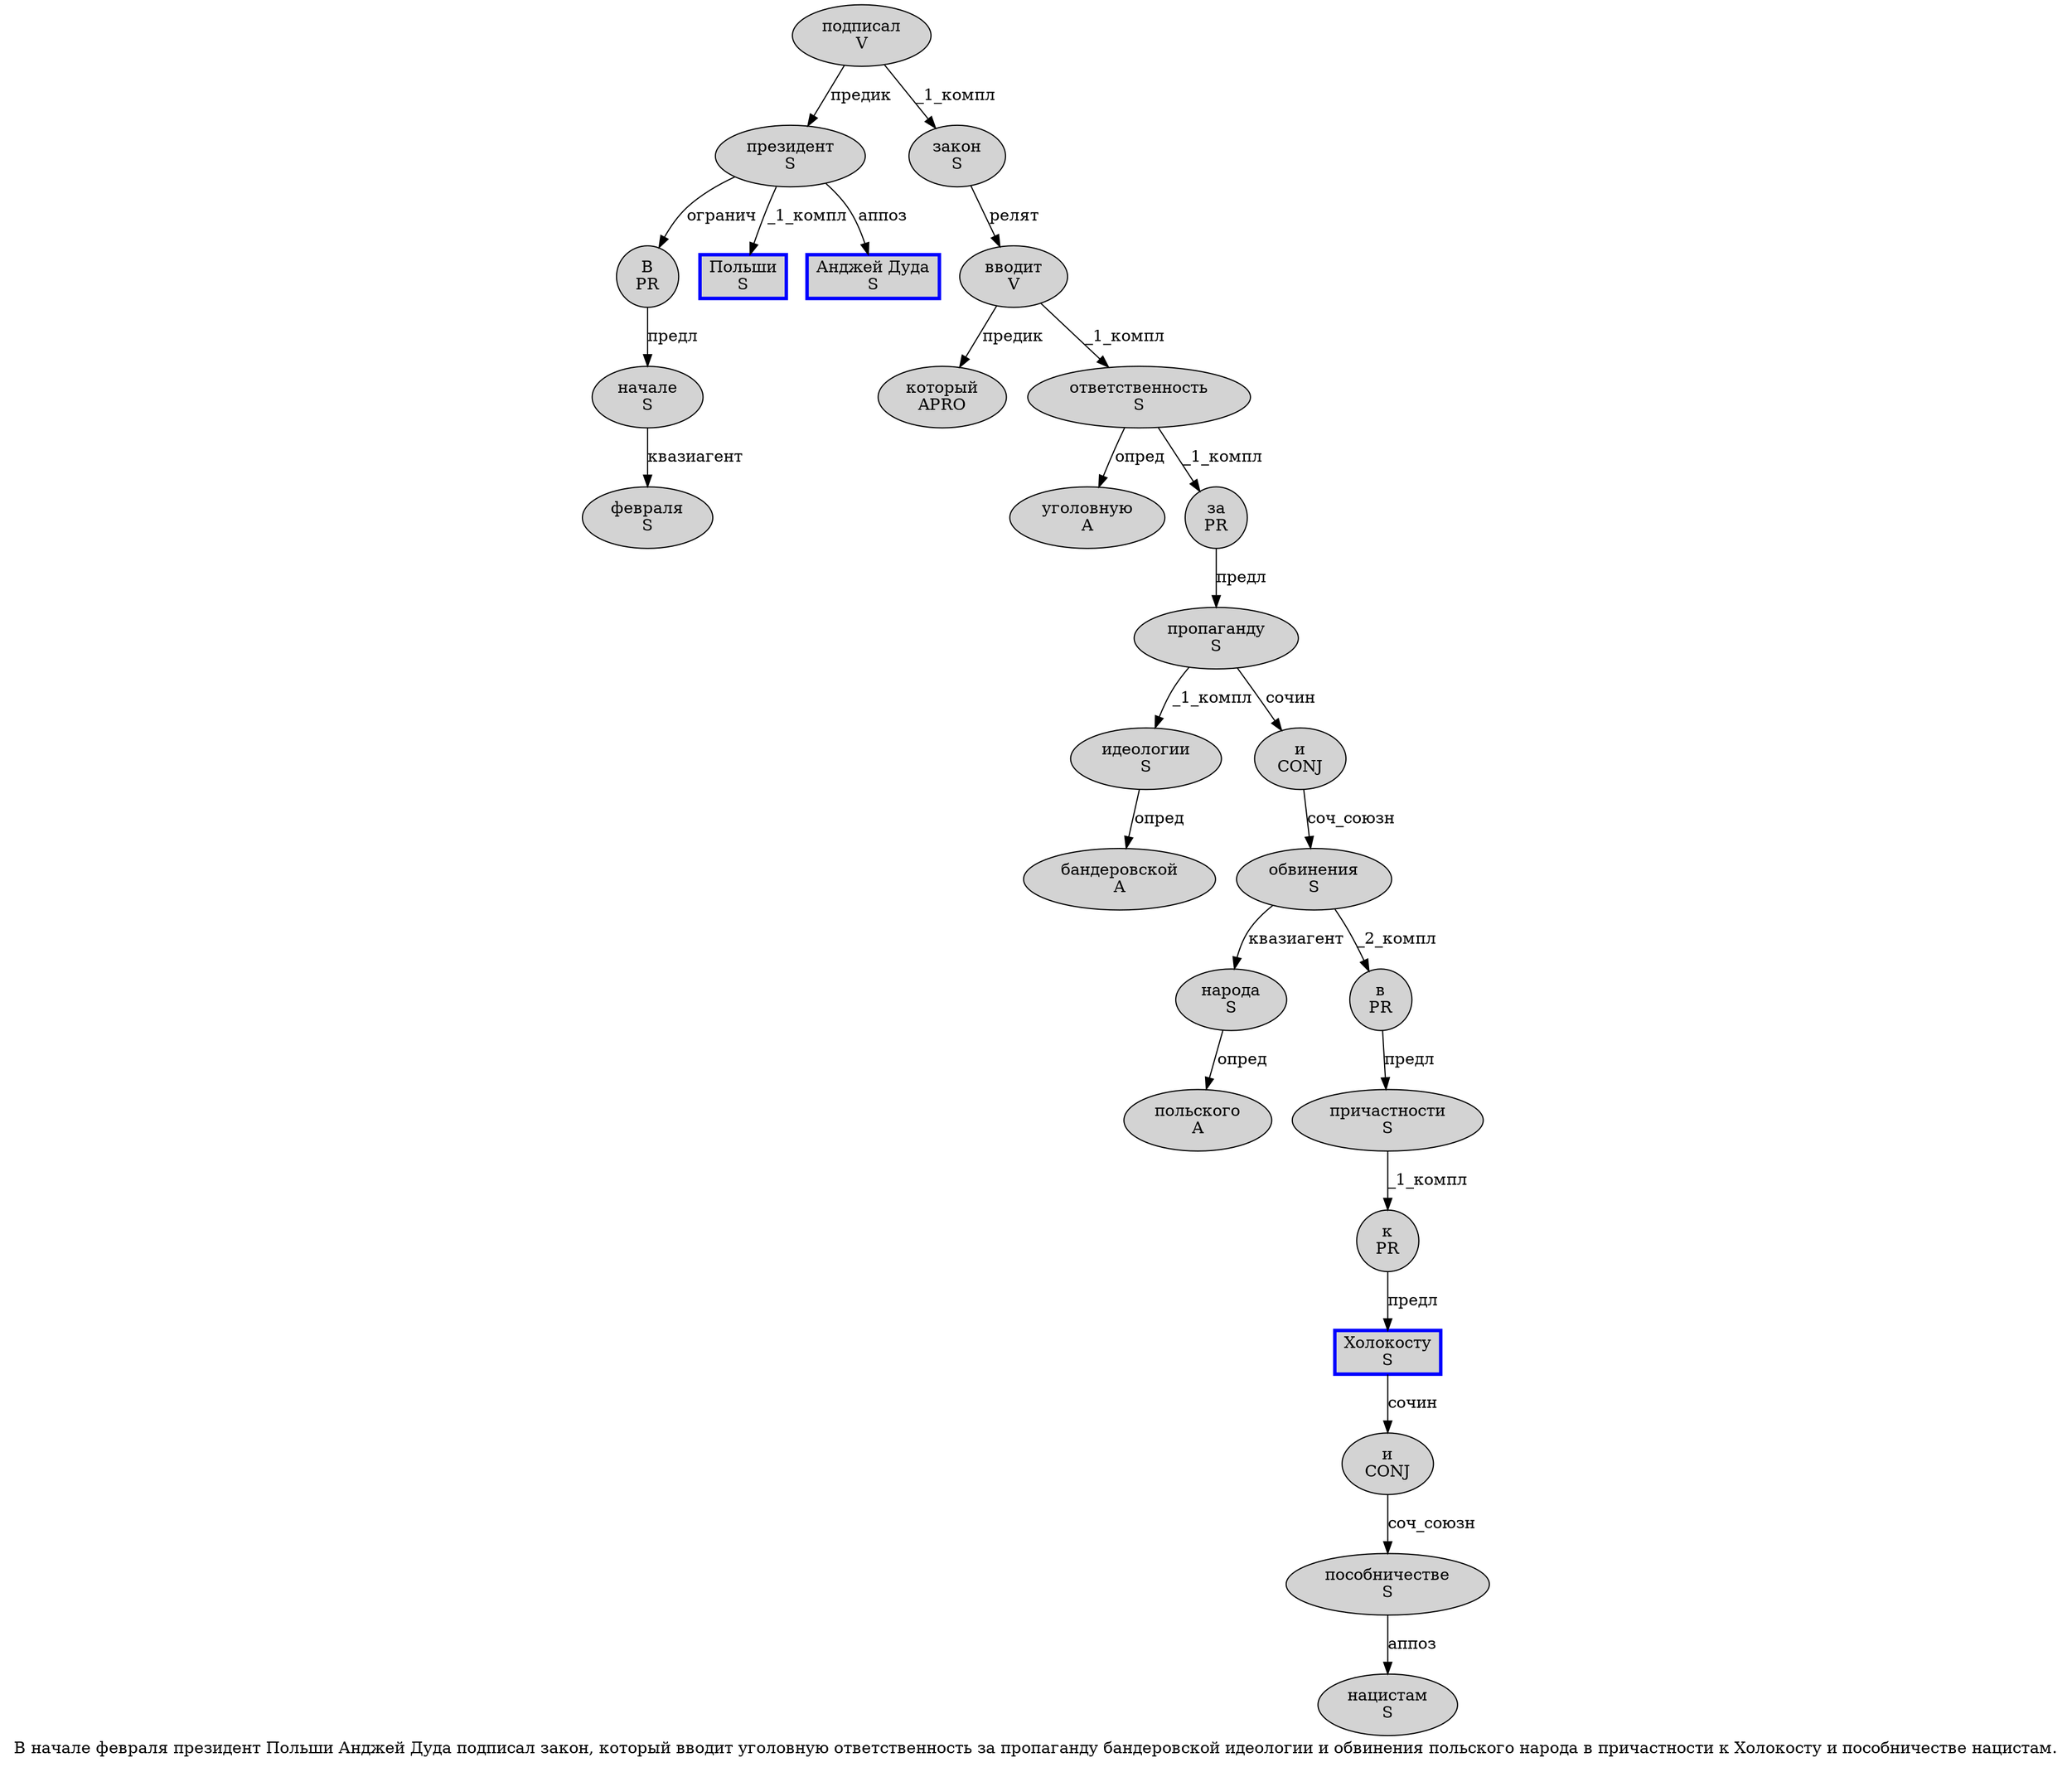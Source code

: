 digraph SENTENCE_307 {
	graph [label="В начале февраля президент Польши Анджей Дуда подписал закон, который вводит уголовную ответственность за пропаганду бандеровской идеологии и обвинения польского народа в причастности к Холокосту и пособничестве нацистам."]
	node [style=filled]
		0 [label="В
PR" color="" fillcolor=lightgray penwidth=1 shape=ellipse]
		1 [label="начале
S" color="" fillcolor=lightgray penwidth=1 shape=ellipse]
		2 [label="февраля
S" color="" fillcolor=lightgray penwidth=1 shape=ellipse]
		3 [label="президент
S" color="" fillcolor=lightgray penwidth=1 shape=ellipse]
		4 [label="Польши
S" color=blue fillcolor=lightgray penwidth=3 shape=box]
		5 [label="Анджей Дуда
S" color=blue fillcolor=lightgray penwidth=3 shape=box]
		6 [label="подписал
V" color="" fillcolor=lightgray penwidth=1 shape=ellipse]
		7 [label="закон
S" color="" fillcolor=lightgray penwidth=1 shape=ellipse]
		9 [label="который
APRO" color="" fillcolor=lightgray penwidth=1 shape=ellipse]
		10 [label="вводит
V" color="" fillcolor=lightgray penwidth=1 shape=ellipse]
		11 [label="уголовную
A" color="" fillcolor=lightgray penwidth=1 shape=ellipse]
		12 [label="ответственность
S" color="" fillcolor=lightgray penwidth=1 shape=ellipse]
		13 [label="за
PR" color="" fillcolor=lightgray penwidth=1 shape=ellipse]
		14 [label="пропаганду
S" color="" fillcolor=lightgray penwidth=1 shape=ellipse]
		15 [label="бандеровской
A" color="" fillcolor=lightgray penwidth=1 shape=ellipse]
		16 [label="идеологии
S" color="" fillcolor=lightgray penwidth=1 shape=ellipse]
		17 [label="и
CONJ" color="" fillcolor=lightgray penwidth=1 shape=ellipse]
		18 [label="обвинения
S" color="" fillcolor=lightgray penwidth=1 shape=ellipse]
		19 [label="польского
A" color="" fillcolor=lightgray penwidth=1 shape=ellipse]
		20 [label="народа
S" color="" fillcolor=lightgray penwidth=1 shape=ellipse]
		21 [label="в
PR" color="" fillcolor=lightgray penwidth=1 shape=ellipse]
		22 [label="причастности
S" color="" fillcolor=lightgray penwidth=1 shape=ellipse]
		23 [label="к
PR" color="" fillcolor=lightgray penwidth=1 shape=ellipse]
		24 [label="Холокосту
S" color=blue fillcolor=lightgray penwidth=3 shape=box]
		25 [label="и
CONJ" color="" fillcolor=lightgray penwidth=1 shape=ellipse]
		26 [label="пособничестве
S" color="" fillcolor=lightgray penwidth=1 shape=ellipse]
		27 [label="нацистам
S" color="" fillcolor=lightgray penwidth=1 shape=ellipse]
			14 -> 16 [label="_1_компл"]
			14 -> 17 [label="сочин"]
			6 -> 3 [label="предик"]
			6 -> 7 [label="_1_компл"]
			17 -> 18 [label="соч_союзн"]
			0 -> 1 [label="предл"]
			3 -> 0 [label="огранич"]
			3 -> 4 [label="_1_компл"]
			3 -> 5 [label="аппоз"]
			22 -> 23 [label="_1_компл"]
			20 -> 19 [label="опред"]
			26 -> 27 [label="аппоз"]
			7 -> 10 [label="релят"]
			21 -> 22 [label="предл"]
			10 -> 9 [label="предик"]
			10 -> 12 [label="_1_компл"]
			13 -> 14 [label="предл"]
			24 -> 25 [label="сочин"]
			25 -> 26 [label="соч_союзн"]
			23 -> 24 [label="предл"]
			18 -> 20 [label="квазиагент"]
			18 -> 21 [label="_2_компл"]
			16 -> 15 [label="опред"]
			1 -> 2 [label="квазиагент"]
			12 -> 11 [label="опред"]
			12 -> 13 [label="_1_компл"]
}